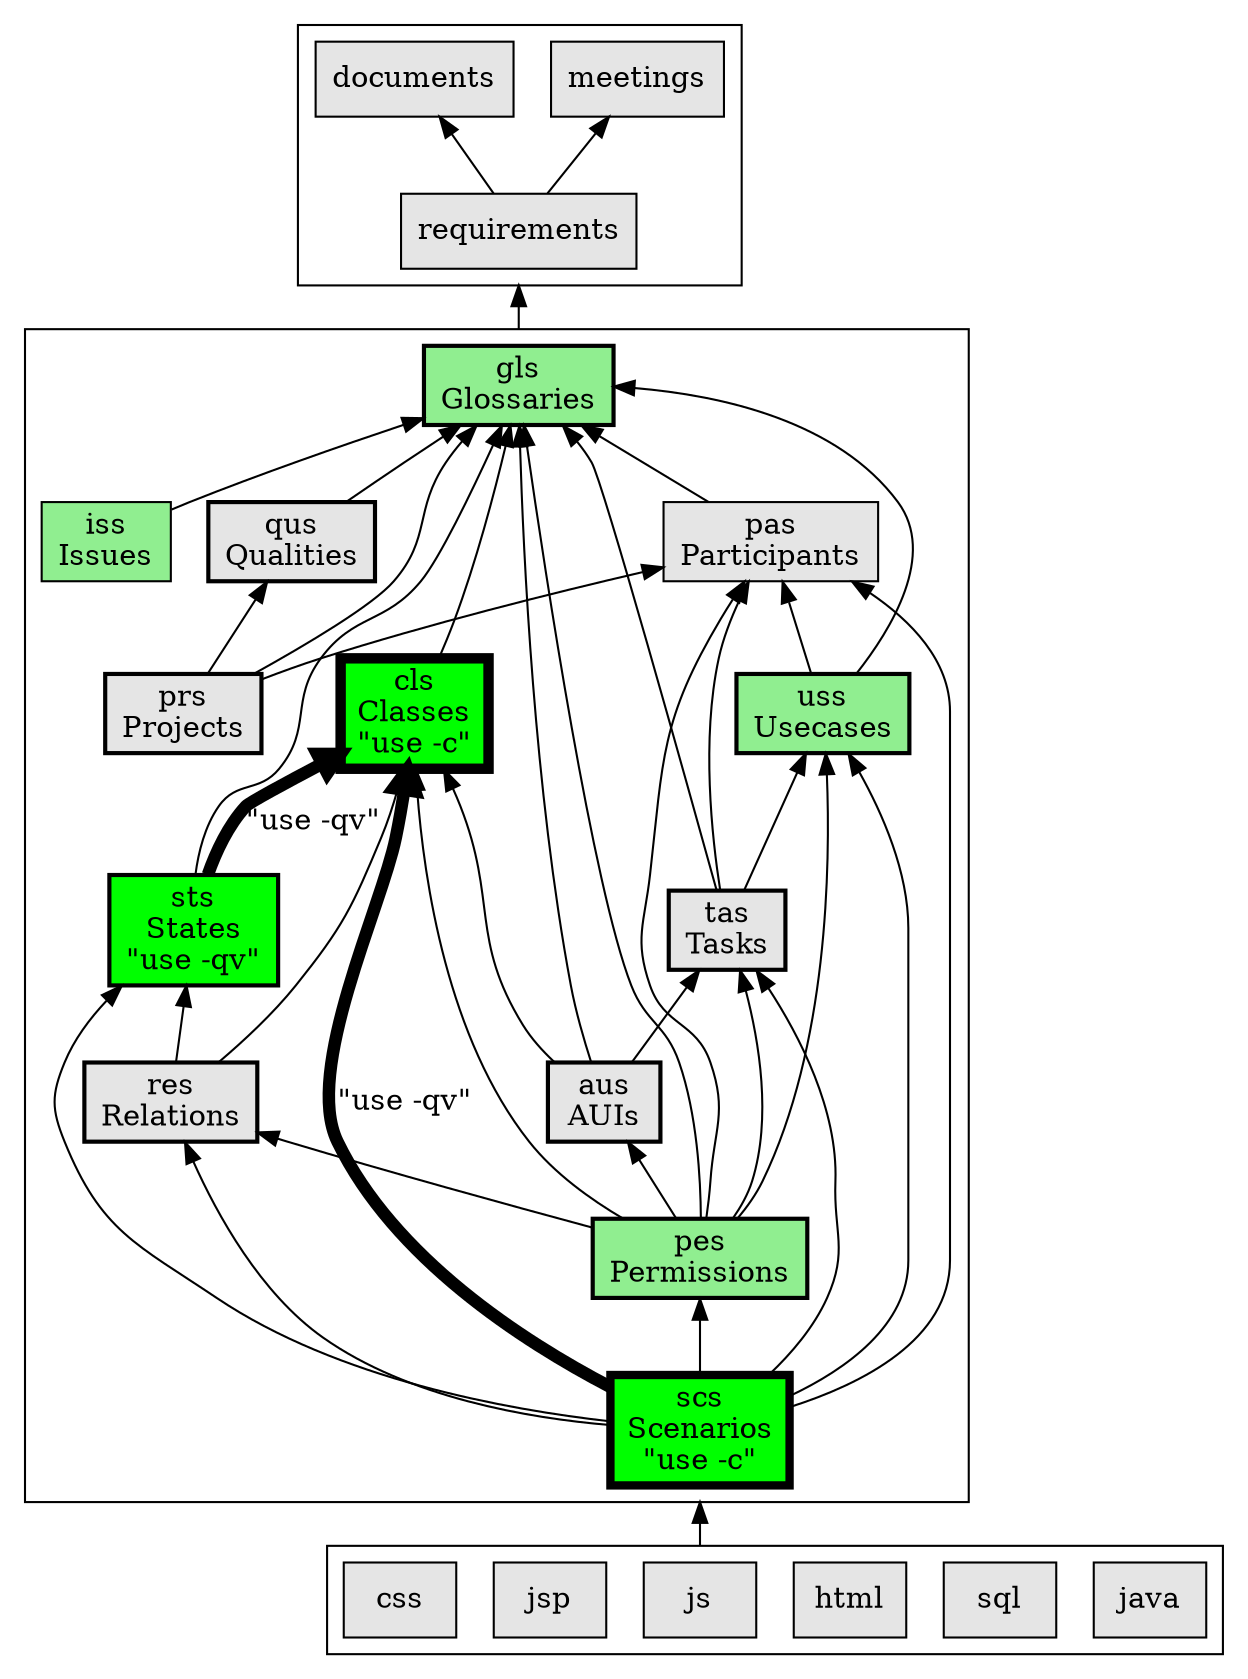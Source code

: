     digraph G {
      graph [
        rankdir = BT,
        compound = true ]
      node [fillcolor=grey90, style="filled" , shape=box] ;

      subgraph clusterRequirements {
          requirements ;
          documents ;
          meetings ;
          requirements -> documents ;
          requirements -> meetings ;
      }
      subgraph clusterModels {
      gl [fillcolor=lightgreen, label="gls\nGlossaries", penwidth=2] ;
      cl [fillcolor=green1, label="cls\nClasses\n\"use -c\"", penwidth=5] ;
      ob [fillcolor=green1, label="sts\nStates\n\"use -qv\"",  penwidth=2] ;
      sc [fillcolor=green1, label="scs\nScenarios\n\"use -c\"",  penwidth=4] ;
      us [fillcolor=lightgreen, label="uss\nUsecases", penwidth=2] ;
      pe [fillcolor=lightgreen, label="pes\nPermissions", penwidth=2] ;
      re [fillcolor=grey90, label="res\nRelations", penwidth=2] ;
      ta [fillcolor=grey90, label="tas\nTasks", penwidth=2] ;
      pr [fillcolor=grey90, label="prs\nProjects", penwidth=2] ;
      qu [fillcolor=grey90, label="qus\nQualities", penwidth=2] ;
      pa [fillcolor=grey90, label="pas\nParticipants", penwidth=1] ;
      au [fillcolor=grey90, label="aus\nAUIs", penwidth=2] ;
      is [fillcolor=lightgreen, label="iss\nIssues", penwidth=1] ;
      cl -> gl ;
      ob -> gl ;
      ob -> cl [penwidth=6, label="\"use -qv\""];
      re -> ob ;
      re -> cl ;
      pa -> gl ;
      us -> gl ;
      us -> pa ;
      ta -> pa ;
      ta -> gl ;
      is -> gl ;
      ta -> us ;
      au -> ta ;
      au -> gl ;
      au -> cl ;
      pe -> gl ;
      pe -> re ;
      pe -> cl ;
      pe -> ta ;
      pe -> us ;
      pe -> pa ;
      pe -> au ;
      sc -> cl [penwidth=6, label="\"use -qv\""] ;
      sc -> re ;
      sc -> ob ;
      sc -> pa ;
      sc -> us ;
      sc -> ta ;
      sc -> pe ;
      qu -> gl ;
      pr -> gl ;
      pr -> pa ;
      pr -> qu ;
      /*
      sql -> re ;
      java -> cl ;
      java -> sql ;
      html -> au ;
    */
     }
     subgraph clusterImplementation {
         java ;
         sql ;
         html ;
         js ;
         jsp ;
         css ;

     }
      // requirements [width=2, color=white, fontcolor=grey28, fillcolor=grey90] ;

      gl -> requirements [ltail=clusterModels, lhead=clusterRequirements];
      js -> sc [ltail=clusterImplementation, lhead=clusterModels];

    }

